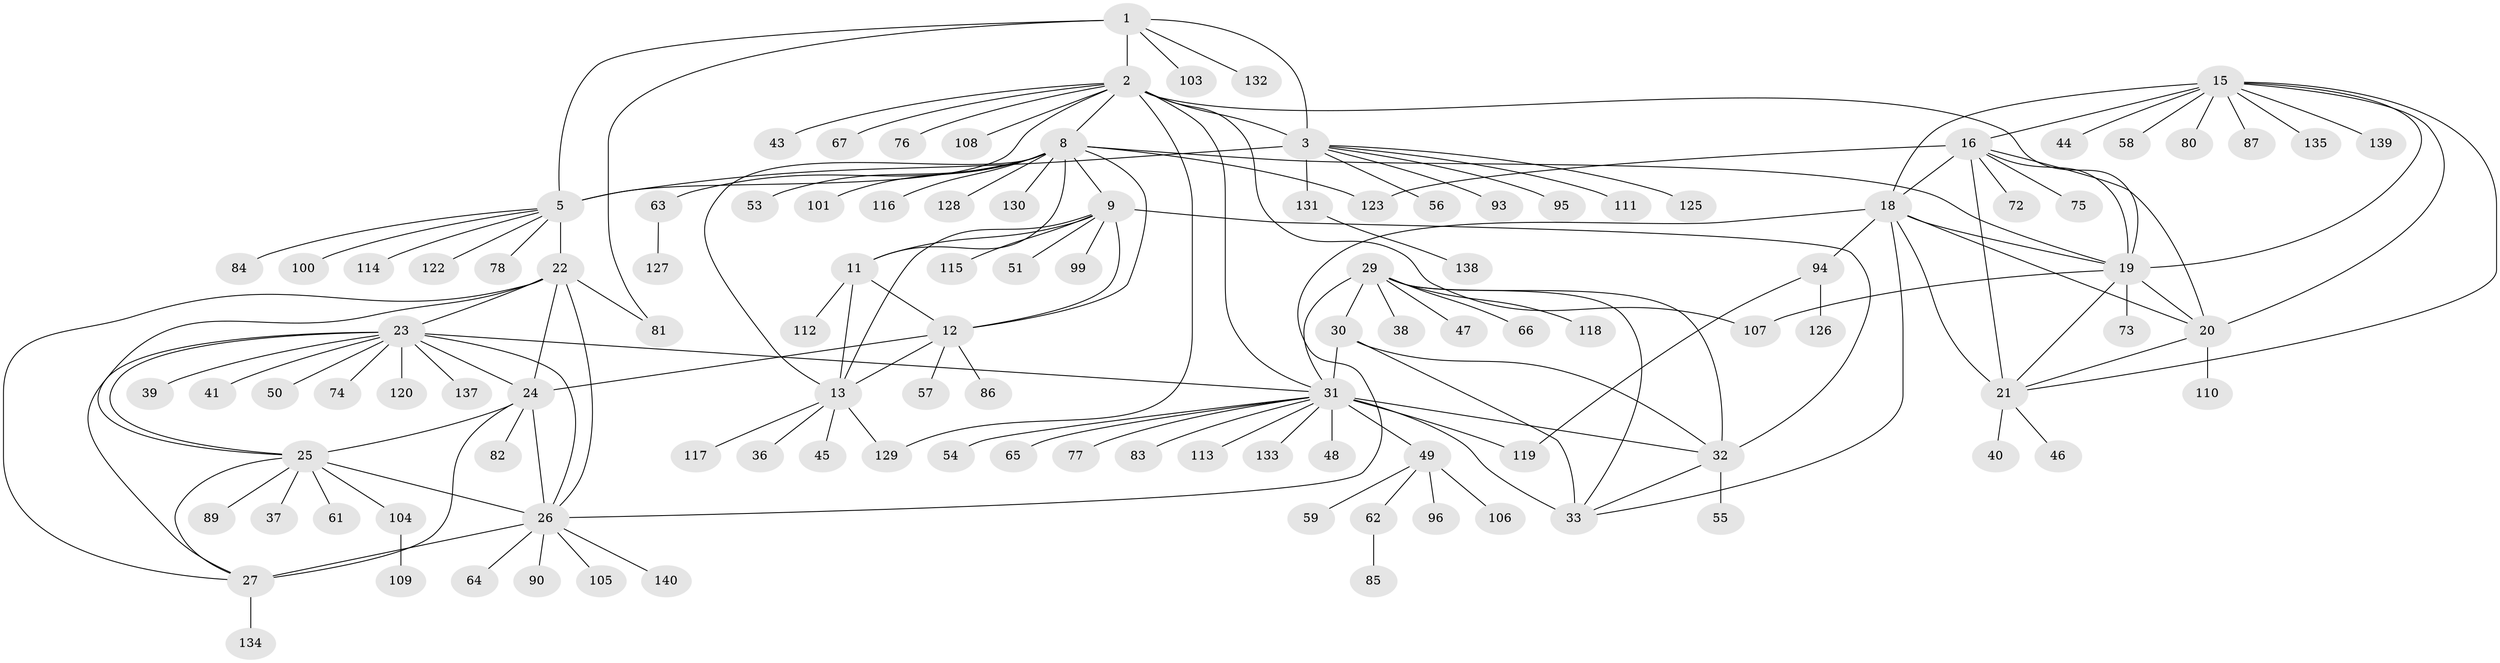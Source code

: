 // Generated by graph-tools (version 1.1) at 2025/52/02/27/25 19:52:18]
// undirected, 114 vertices, 159 edges
graph export_dot {
graph [start="1"]
  node [color=gray90,style=filled];
  1 [super="+6"];
  2 [super="+7"];
  3 [super="+4"];
  5 [super="+69"];
  8 [super="+10"];
  9 [super="+124"];
  11 [super="+136"];
  12 [super="+98"];
  13 [super="+14"];
  15 [super="+52"];
  16 [super="+17"];
  18 [super="+79"];
  19 [super="+70"];
  20 [super="+91"];
  21 [super="+71"];
  22 [super="+88"];
  23 [super="+42"];
  24 [super="+121"];
  25 [super="+68"];
  26 [super="+28"];
  27;
  29 [super="+60"];
  30 [super="+102"];
  31 [super="+35"];
  32;
  33 [super="+34"];
  36;
  37;
  38;
  39;
  40;
  41;
  43;
  44;
  45;
  46;
  47;
  48;
  49 [super="+97"];
  50;
  51;
  53;
  54 [super="+92"];
  55;
  56;
  57;
  58;
  59;
  61;
  62;
  63;
  64;
  65;
  66;
  67;
  72;
  73;
  74;
  75;
  76;
  77;
  78;
  80;
  81;
  82;
  83;
  84;
  85;
  86;
  87;
  89;
  90;
  93;
  94;
  95;
  96;
  99;
  100;
  101;
  103;
  104;
  105;
  106;
  107;
  108;
  109;
  110;
  111;
  112;
  113;
  114;
  115;
  116;
  117;
  118;
  119;
  120;
  122;
  123;
  125;
  126;
  127;
  128;
  129;
  130;
  131;
  132;
  133;
  134;
  135;
  137;
  138;
  139;
  140;
  1 -- 2 [weight=4];
  1 -- 3 [weight=4];
  1 -- 5 [weight=2];
  1 -- 103;
  1 -- 132;
  1 -- 81;
  2 -- 3 [weight=4];
  2 -- 5 [weight=2];
  2 -- 76;
  2 -- 108;
  2 -- 129;
  2 -- 67;
  2 -- 43;
  2 -- 107;
  2 -- 19;
  2 -- 8;
  2 -- 31;
  3 -- 5 [weight=2];
  3 -- 56;
  3 -- 93;
  3 -- 131;
  3 -- 111;
  3 -- 125;
  3 -- 95;
  5 -- 22;
  5 -- 78;
  5 -- 84;
  5 -- 100;
  5 -- 114;
  5 -- 122;
  8 -- 9 [weight=2];
  8 -- 11 [weight=2];
  8 -- 12 [weight=2];
  8 -- 13 [weight=4];
  8 -- 101;
  8 -- 128;
  8 -- 130;
  8 -- 19;
  8 -- 116;
  8 -- 53;
  8 -- 123;
  8 -- 63;
  9 -- 11;
  9 -- 12;
  9 -- 13 [weight=2];
  9 -- 32;
  9 -- 51;
  9 -- 99;
  9 -- 115;
  11 -- 12;
  11 -- 13 [weight=2];
  11 -- 112;
  12 -- 13 [weight=2];
  12 -- 24;
  12 -- 57;
  12 -- 86;
  13 -- 36;
  13 -- 45;
  13 -- 129;
  13 -- 117;
  15 -- 16 [weight=2];
  15 -- 18;
  15 -- 19;
  15 -- 20;
  15 -- 21;
  15 -- 44;
  15 -- 58;
  15 -- 80;
  15 -- 87;
  15 -- 135;
  15 -- 139;
  16 -- 18 [weight=2];
  16 -- 19 [weight=2];
  16 -- 20 [weight=2];
  16 -- 21 [weight=2];
  16 -- 72;
  16 -- 75;
  16 -- 123;
  18 -- 19;
  18 -- 20;
  18 -- 21;
  18 -- 33;
  18 -- 94;
  18 -- 26;
  19 -- 20;
  19 -- 21;
  19 -- 107;
  19 -- 73;
  20 -- 21;
  20 -- 110;
  21 -- 40;
  21 -- 46;
  22 -- 23;
  22 -- 24;
  22 -- 25;
  22 -- 26 [weight=2];
  22 -- 27;
  22 -- 81;
  23 -- 24;
  23 -- 25;
  23 -- 26 [weight=2];
  23 -- 27;
  23 -- 31;
  23 -- 39;
  23 -- 41;
  23 -- 50;
  23 -- 74;
  23 -- 120;
  23 -- 137;
  24 -- 25;
  24 -- 26 [weight=2];
  24 -- 27;
  24 -- 82;
  25 -- 26 [weight=2];
  25 -- 27;
  25 -- 37;
  25 -- 61;
  25 -- 89;
  25 -- 104;
  26 -- 27 [weight=2];
  26 -- 64;
  26 -- 90;
  26 -- 105;
  26 -- 140;
  27 -- 134;
  29 -- 30;
  29 -- 31 [weight=2];
  29 -- 32;
  29 -- 33 [weight=2];
  29 -- 38;
  29 -- 47;
  29 -- 66;
  29 -- 118;
  30 -- 31 [weight=2];
  30 -- 32;
  30 -- 33 [weight=2];
  31 -- 32 [weight=2];
  31 -- 33 [weight=4];
  31 -- 49;
  31 -- 65;
  31 -- 83;
  31 -- 133;
  31 -- 77;
  31 -- 48;
  31 -- 113;
  31 -- 54;
  31 -- 119;
  32 -- 33 [weight=2];
  32 -- 55;
  49 -- 59;
  49 -- 62;
  49 -- 96;
  49 -- 106;
  62 -- 85;
  63 -- 127;
  94 -- 119;
  94 -- 126;
  104 -- 109;
  131 -- 138;
}
